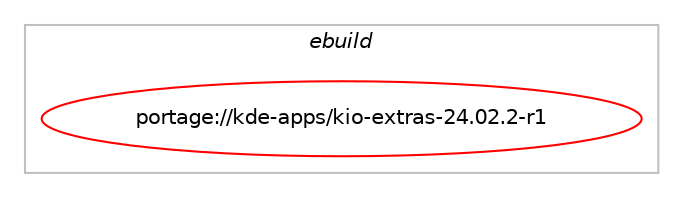 digraph prolog {

# *************
# Graph options
# *************

newrank=true;
concentrate=true;
compound=true;
graph [rankdir=LR,fontname=Helvetica,fontsize=10,ranksep=1.5];#, ranksep=2.5, nodesep=0.2];
edge  [arrowhead=vee];
node  [fontname=Helvetica,fontsize=10];

# **********
# The ebuild
# **********

subgraph cluster_leftcol {
color=gray;
label=<<i>ebuild</i>>;
id [label="portage://kde-apps/kio-extras-24.02.2-r1", color=red, width=4, href="../kde-apps/kio-extras-24.02.2-r1.svg"];
}

# ****************
# The dependencies
# ****************

subgraph cluster_midcol {
color=gray;
label=<<i>dependencies</i>>;
subgraph cluster_compile {
fillcolor="#eeeeee";
style=filled;
label=<<i>compile</i>>;
# *** BEGIN UNKNOWN DEPENDENCY TYPE (TODO) ***
# id -> equal(use_conditional_group(positive,X,portage://kde-apps/kio-extras-24.02.2-r1,[package_dependency(portage://kde-apps/kio-extras-24.02.2-r1,install,no,x11-libs,libX11,none,[,,],[],[]),package_dependency(portage://kde-apps/kio-extras-24.02.2-r1,install,no,x11-libs,libXcursor,none,[,,],[],[])]))
# *** END UNKNOWN DEPENDENCY TYPE (TODO) ***

# *** BEGIN UNKNOWN DEPENDENCY TYPE (TODO) ***
# id -> equal(use_conditional_group(positive,activities,portage://kde-apps/kio-extras-24.02.2-r1,[package_dependency(portage://kde-apps/kio-extras-24.02.2-r1,install,no,dev-qt,qtsql,greaterequal,[5.15.12,,,5.15.12],[slot(5)],[]),package_dependency(portage://kde-apps/kio-extras-24.02.2-r1,install,no,kde-plasma,plasma-activities,greaterequal,[5.115.0,,,5.115.0],[slot(5)],[]),package_dependency(portage://kde-apps/kio-extras-24.02.2-r1,install,no,kde-plasma,plasma-activities-stats,greaterequal,[5.115.0,,,5.115.0],[slot(5)],[])]))
# *** END UNKNOWN DEPENDENCY TYPE (TODO) ***

# *** BEGIN UNKNOWN DEPENDENCY TYPE (TODO) ***
# id -> equal(use_conditional_group(positive,ios,portage://kde-apps/kio-extras-24.02.2-r1,[package_dependency(portage://kde-apps/kio-extras-24.02.2-r1,install,no,app-pda,libimobiledevice,none,[,,],any_same_slot,[]),package_dependency(portage://kde-apps/kio-extras-24.02.2-r1,install,no,app-pda,libplist,none,[,,],any_same_slot,[])]))
# *** END UNKNOWN DEPENDENCY TYPE (TODO) ***

# *** BEGIN UNKNOWN DEPENDENCY TYPE (TODO) ***
# id -> equal(use_conditional_group(positive,mtp,portage://kde-apps/kio-extras-24.02.2-r1,[package_dependency(portage://kde-apps/kio-extras-24.02.2-r1,install,no,media-libs,libmtp,greaterequal,[1.1.16,,,1.1.16],any_same_slot,[])]))
# *** END UNKNOWN DEPENDENCY TYPE (TODO) ***

# *** BEGIN UNKNOWN DEPENDENCY TYPE (TODO) ***
# id -> equal(use_conditional_group(positive,nfs,portage://kde-apps/kio-extras-24.02.2-r1,[package_dependency(portage://kde-apps/kio-extras-24.02.2-r1,install,no,net-libs,libtirpc,none,[,,],any_same_slot,[])]))
# *** END UNKNOWN DEPENDENCY TYPE (TODO) ***

# *** BEGIN UNKNOWN DEPENDENCY TYPE (TODO) ***
# id -> equal(use_conditional_group(positive,openexr,portage://kde-apps/kio-extras-24.02.2-r1,[package_dependency(portage://kde-apps/kio-extras-24.02.2-r1,install,no,media-libs,openexr,none,[,,],any_same_slot,[])]))
# *** END UNKNOWN DEPENDENCY TYPE (TODO) ***

# *** BEGIN UNKNOWN DEPENDENCY TYPE (TODO) ***
# id -> equal(use_conditional_group(positive,phonon,portage://kde-apps/kio-extras-24.02.2-r1,[package_dependency(portage://kde-apps/kio-extras-24.02.2-r1,install,no,media-libs,phonon,greaterequal,[4.11.0,,,4.11.0],[],[use(enable(qt5),positive)])]))
# *** END UNKNOWN DEPENDENCY TYPE (TODO) ***

# *** BEGIN UNKNOWN DEPENDENCY TYPE (TODO) ***
# id -> equal(use_conditional_group(positive,samba,portage://kde-apps/kio-extras-24.02.2-r1,[package_dependency(portage://kde-apps/kio-extras-24.02.2-r1,install,no,net-fs,samba,none,[,,],[],[use(enable(client),none)]),package_dependency(portage://kde-apps/kio-extras-24.02.2-r1,install,no,net-libs,kdsoap,none,[,,],any_same_slot,[use(enable(qt5),positive)])]))
# *** END UNKNOWN DEPENDENCY TYPE (TODO) ***

# *** BEGIN UNKNOWN DEPENDENCY TYPE (TODO) ***
# id -> equal(use_conditional_group(positive,sftp,portage://kde-apps/kio-extras-24.02.2-r1,[package_dependency(portage://kde-apps/kio-extras-24.02.2-r1,install,no,net-libs,libssh,none,[,,],any_same_slot,[use(enable(sftp),none)])]))
# *** END UNKNOWN DEPENDENCY TYPE (TODO) ***

# *** BEGIN UNKNOWN DEPENDENCY TYPE (TODO) ***
# id -> equal(use_conditional_group(positive,taglib,portage://kde-apps/kio-extras-24.02.2-r1,[package_dependency(portage://kde-apps/kio-extras-24.02.2-r1,install,no,media-libs,taglib,greaterequal,[1.11.1,,,1.11.1],any_same_slot,[])]))
# *** END UNKNOWN DEPENDENCY TYPE (TODO) ***

# *** BEGIN UNKNOWN DEPENDENCY TYPE (TODO) ***
# id -> equal(use_conditional_group(positive,test,portage://kde-apps/kio-extras-24.02.2-r1,[package_dependency(portage://kde-apps/kio-extras-24.02.2-r1,install,no,dev-qt,qttest,none,[,,],[slot(5)],[])]))
# *** END UNKNOWN DEPENDENCY TYPE (TODO) ***

# *** BEGIN UNKNOWN DEPENDENCY TYPE (TODO) ***
# id -> equal(package_dependency(portage://kde-apps/kio-extras-24.02.2-r1,install,no,dev-qt,qtcore,none,[,,],[slot(5)],[]))
# *** END UNKNOWN DEPENDENCY TYPE (TODO) ***

# *** BEGIN UNKNOWN DEPENDENCY TYPE (TODO) ***
# id -> equal(package_dependency(portage://kde-apps/kio-extras-24.02.2-r1,install,no,dev-qt,qtdbus,greaterequal,[5.15.12,,,5.15.12],[slot(5)],[]))
# *** END UNKNOWN DEPENDENCY TYPE (TODO) ***

# *** BEGIN UNKNOWN DEPENDENCY TYPE (TODO) ***
# id -> equal(package_dependency(portage://kde-apps/kio-extras-24.02.2-r1,install,no,dev-qt,qtgui,greaterequal,[5.15.12,,,5.15.12],[slot(5)],[]))
# *** END UNKNOWN DEPENDENCY TYPE (TODO) ***

# *** BEGIN UNKNOWN DEPENDENCY TYPE (TODO) ***
# id -> equal(package_dependency(portage://kde-apps/kio-extras-24.02.2-r1,install,no,dev-qt,qtnetwork,greaterequal,[5.15.12,,,5.15.12],[slot(5)],[]))
# *** END UNKNOWN DEPENDENCY TYPE (TODO) ***

# *** BEGIN UNKNOWN DEPENDENCY TYPE (TODO) ***
# id -> equal(package_dependency(portage://kde-apps/kio-extras-24.02.2-r1,install,no,dev-qt,qtsvg,greaterequal,[5.15.12,,,5.15.12],[slot(5)],[]))
# *** END UNKNOWN DEPENDENCY TYPE (TODO) ***

# *** BEGIN UNKNOWN DEPENDENCY TYPE (TODO) ***
# id -> equal(package_dependency(portage://kde-apps/kio-extras-24.02.2-r1,install,no,dev-qt,qtwidgets,greaterequal,[5.15.12,,,5.15.12],[slot(5)],[]))
# *** END UNKNOWN DEPENDENCY TYPE (TODO) ***

# *** BEGIN UNKNOWN DEPENDENCY TYPE (TODO) ***
# id -> equal(package_dependency(portage://kde-apps/kio-extras-24.02.2-r1,install,no,dev-qt,qtxml,greaterequal,[5.15.12,,,5.15.12],[slot(5)],[]))
# *** END UNKNOWN DEPENDENCY TYPE (TODO) ***

# *** BEGIN UNKNOWN DEPENDENCY TYPE (TODO) ***
# id -> equal(package_dependency(portage://kde-apps/kio-extras-24.02.2-r1,install,no,kde-apps,libkexiv2,none,[,,],[slot(5)],[]))
# *** END UNKNOWN DEPENDENCY TYPE (TODO) ***

# *** BEGIN UNKNOWN DEPENDENCY TYPE (TODO) ***
# id -> equal(package_dependency(portage://kde-apps/kio-extras-24.02.2-r1,install,no,kde-frameworks,karchive,greaterequal,[5.115.0,,,5.115.0],[slot(5)],[]))
# *** END UNKNOWN DEPENDENCY TYPE (TODO) ***

# *** BEGIN UNKNOWN DEPENDENCY TYPE (TODO) ***
# id -> equal(package_dependency(portage://kde-apps/kio-extras-24.02.2-r1,install,no,kde-frameworks,kcodecs,greaterequal,[5.115.0,,,5.115.0],[slot(5)],[]))
# *** END UNKNOWN DEPENDENCY TYPE (TODO) ***

# *** BEGIN UNKNOWN DEPENDENCY TYPE (TODO) ***
# id -> equal(package_dependency(portage://kde-apps/kio-extras-24.02.2-r1,install,no,kde-frameworks,kconfig,greaterequal,[5.115.0,,,5.115.0],[slot(5)],[]))
# *** END UNKNOWN DEPENDENCY TYPE (TODO) ***

# *** BEGIN UNKNOWN DEPENDENCY TYPE (TODO) ***
# id -> equal(package_dependency(portage://kde-apps/kio-extras-24.02.2-r1,install,no,kde-frameworks,kconfigwidgets,greaterequal,[5.115.0,,,5.115.0],[slot(5)],[]))
# *** END UNKNOWN DEPENDENCY TYPE (TODO) ***

# *** BEGIN UNKNOWN DEPENDENCY TYPE (TODO) ***
# id -> equal(package_dependency(portage://kde-apps/kio-extras-24.02.2-r1,install,no,kde-frameworks,kcoreaddons,greaterequal,[5.115.0,,,5.115.0],[slot(5)],[]))
# *** END UNKNOWN DEPENDENCY TYPE (TODO) ***

# *** BEGIN UNKNOWN DEPENDENCY TYPE (TODO) ***
# id -> equal(package_dependency(portage://kde-apps/kio-extras-24.02.2-r1,install,no,kde-frameworks,kdbusaddons,greaterequal,[5.115.0,,,5.115.0],[slot(5)],[]))
# *** END UNKNOWN DEPENDENCY TYPE (TODO) ***

# *** BEGIN UNKNOWN DEPENDENCY TYPE (TODO) ***
# id -> equal(package_dependency(portage://kde-apps/kio-extras-24.02.2-r1,install,no,kde-frameworks,kdnssd,greaterequal,[5.115.0,,,5.115.0],[slot(5)],[]))
# *** END UNKNOWN DEPENDENCY TYPE (TODO) ***

# *** BEGIN UNKNOWN DEPENDENCY TYPE (TODO) ***
# id -> equal(package_dependency(portage://kde-apps/kio-extras-24.02.2-r1,install,no,kde-frameworks,kguiaddons,greaterequal,[5.115.0,,,5.115.0],[slot(5)],[]))
# *** END UNKNOWN DEPENDENCY TYPE (TODO) ***

# *** BEGIN UNKNOWN DEPENDENCY TYPE (TODO) ***
# id -> equal(package_dependency(portage://kde-apps/kio-extras-24.02.2-r1,install,no,kde-frameworks,ki18n,greaterequal,[5.115.0,,,5.115.0],[slot(5)],[]))
# *** END UNKNOWN DEPENDENCY TYPE (TODO) ***

# *** BEGIN UNKNOWN DEPENDENCY TYPE (TODO) ***
# id -> equal(package_dependency(portage://kde-apps/kio-extras-24.02.2-r1,install,no,kde-frameworks,kio,greaterequal,[5.115.0,,,5.115.0],[slot(5)],[]))
# *** END UNKNOWN DEPENDENCY TYPE (TODO) ***

# *** BEGIN UNKNOWN DEPENDENCY TYPE (TODO) ***
# id -> equal(package_dependency(portage://kde-apps/kio-extras-24.02.2-r1,install,no,kde-frameworks,kparts,greaterequal,[5.115.0,,,5.115.0],[slot(5)],[]))
# *** END UNKNOWN DEPENDENCY TYPE (TODO) ***

# *** BEGIN UNKNOWN DEPENDENCY TYPE (TODO) ***
# id -> equal(package_dependency(portage://kde-apps/kio-extras-24.02.2-r1,install,no,kde-frameworks,kservice,greaterequal,[5.115.0,,,5.115.0],[slot(5)],[]))
# *** END UNKNOWN DEPENDENCY TYPE (TODO) ***

# *** BEGIN UNKNOWN DEPENDENCY TYPE (TODO) ***
# id -> equal(package_dependency(portage://kde-apps/kio-extras-24.02.2-r1,install,no,kde-frameworks,kxmlgui,greaterequal,[5.115.0,,,5.115.0],[slot(5)],[]))
# *** END UNKNOWN DEPENDENCY TYPE (TODO) ***

# *** BEGIN UNKNOWN DEPENDENCY TYPE (TODO) ***
# id -> equal(package_dependency(portage://kde-apps/kio-extras-24.02.2-r1,install,no,kde-frameworks,solid,greaterequal,[5.115.0,,,5.115.0],[slot(5)],[]))
# *** END UNKNOWN DEPENDENCY TYPE (TODO) ***

# *** BEGIN UNKNOWN DEPENDENCY TYPE (TODO) ***
# id -> equal(package_dependency(portage://kde-apps/kio-extras-24.02.2-r1,install,no,kde-frameworks,syntax-highlighting,greaterequal,[5.115.0,,,5.115.0],[slot(5)],[]))
# *** END UNKNOWN DEPENDENCY TYPE (TODO) ***

}
subgraph cluster_compileandrun {
fillcolor="#eeeeee";
style=filled;
label=<<i>compile and run</i>>;
}
subgraph cluster_run {
fillcolor="#eeeeee";
style=filled;
label=<<i>run</i>>;
# *** BEGIN UNKNOWN DEPENDENCY TYPE (TODO) ***
# id -> equal(any_of_group([package_dependency(portage://kde-apps/kio-extras-24.02.2-r1,run,no,kde-frameworks,breeze-icons,none,[,,],any_different_slot,[]),package_dependency(portage://kde-apps/kio-extras-24.02.2-r1,run,no,kde-frameworks,oxygen-icons,none,[,,],any_different_slot,[])]))
# *** END UNKNOWN DEPENDENCY TYPE (TODO) ***

# *** BEGIN UNKNOWN DEPENDENCY TYPE (TODO) ***
# id -> equal(use_conditional_group(positive,X,portage://kde-apps/kio-extras-24.02.2-r1,[package_dependency(portage://kde-apps/kio-extras-24.02.2-r1,run,no,x11-libs,libX11,none,[,,],[],[]),package_dependency(portage://kde-apps/kio-extras-24.02.2-r1,run,no,x11-libs,libXcursor,none,[,,],[],[])]))
# *** END UNKNOWN DEPENDENCY TYPE (TODO) ***

# *** BEGIN UNKNOWN DEPENDENCY TYPE (TODO) ***
# id -> equal(use_conditional_group(positive,activities,portage://kde-apps/kio-extras-24.02.2-r1,[package_dependency(portage://kde-apps/kio-extras-24.02.2-r1,run,no,dev-qt,qtsql,greaterequal,[5.15.12,,,5.15.12],[slot(5)],[]),package_dependency(portage://kde-apps/kio-extras-24.02.2-r1,run,no,kde-plasma,plasma-activities,greaterequal,[5.115.0,,,5.115.0],[slot(5)],[]),package_dependency(portage://kde-apps/kio-extras-24.02.2-r1,run,no,kde-plasma,plasma-activities-stats,greaterequal,[5.115.0,,,5.115.0],[slot(5)],[])]))
# *** END UNKNOWN DEPENDENCY TYPE (TODO) ***

# *** BEGIN UNKNOWN DEPENDENCY TYPE (TODO) ***
# id -> equal(use_conditional_group(positive,ios,portage://kde-apps/kio-extras-24.02.2-r1,[package_dependency(portage://kde-apps/kio-extras-24.02.2-r1,run,no,app-pda,libimobiledevice,none,[,,],any_same_slot,[]),package_dependency(portage://kde-apps/kio-extras-24.02.2-r1,run,no,app-pda,libplist,none,[,,],any_same_slot,[])]))
# *** END UNKNOWN DEPENDENCY TYPE (TODO) ***

# *** BEGIN UNKNOWN DEPENDENCY TYPE (TODO) ***
# id -> equal(use_conditional_group(positive,kf6compat,portage://kde-apps/kio-extras-24.02.2-r1,[package_dependency(portage://kde-apps/kio-extras-24.02.2-r1,run,no,kde-apps,kio-extras,none,[,,],[slot(6)],[])]))
# *** END UNKNOWN DEPENDENCY TYPE (TODO) ***

# *** BEGIN UNKNOWN DEPENDENCY TYPE (TODO) ***
# id -> equal(use_conditional_group(positive,mtp,portage://kde-apps/kio-extras-24.02.2-r1,[package_dependency(portage://kde-apps/kio-extras-24.02.2-r1,run,no,media-libs,libmtp,greaterequal,[1.1.16,,,1.1.16],any_same_slot,[])]))
# *** END UNKNOWN DEPENDENCY TYPE (TODO) ***

# *** BEGIN UNKNOWN DEPENDENCY TYPE (TODO) ***
# id -> equal(use_conditional_group(positive,nfs,portage://kde-apps/kio-extras-24.02.2-r1,[package_dependency(portage://kde-apps/kio-extras-24.02.2-r1,run,no,net-libs,libtirpc,none,[,,],any_same_slot,[])]))
# *** END UNKNOWN DEPENDENCY TYPE (TODO) ***

# *** BEGIN UNKNOWN DEPENDENCY TYPE (TODO) ***
# id -> equal(use_conditional_group(positive,openexr,portage://kde-apps/kio-extras-24.02.2-r1,[package_dependency(portage://kde-apps/kio-extras-24.02.2-r1,run,no,media-libs,openexr,none,[,,],any_same_slot,[])]))
# *** END UNKNOWN DEPENDENCY TYPE (TODO) ***

# *** BEGIN UNKNOWN DEPENDENCY TYPE (TODO) ***
# id -> equal(use_conditional_group(positive,phonon,portage://kde-apps/kio-extras-24.02.2-r1,[package_dependency(portage://kde-apps/kio-extras-24.02.2-r1,run,no,media-libs,phonon,greaterequal,[4.11.0,,,4.11.0],[],[use(enable(qt5),positive)])]))
# *** END UNKNOWN DEPENDENCY TYPE (TODO) ***

# *** BEGIN UNKNOWN DEPENDENCY TYPE (TODO) ***
# id -> equal(use_conditional_group(positive,samba,portage://kde-apps/kio-extras-24.02.2-r1,[package_dependency(portage://kde-apps/kio-extras-24.02.2-r1,run,no,net-fs,samba,none,[,,],[],[use(enable(client),none)]),package_dependency(portage://kde-apps/kio-extras-24.02.2-r1,run,no,net-libs,kdsoap,none,[,,],any_same_slot,[use(enable(qt5),positive)])]))
# *** END UNKNOWN DEPENDENCY TYPE (TODO) ***

# *** BEGIN UNKNOWN DEPENDENCY TYPE (TODO) ***
# id -> equal(use_conditional_group(positive,sftp,portage://kde-apps/kio-extras-24.02.2-r1,[package_dependency(portage://kde-apps/kio-extras-24.02.2-r1,run,no,net-libs,libssh,none,[,,],any_same_slot,[use(enable(sftp),none)])]))
# *** END UNKNOWN DEPENDENCY TYPE (TODO) ***

# *** BEGIN UNKNOWN DEPENDENCY TYPE (TODO) ***
# id -> equal(use_conditional_group(positive,taglib,portage://kde-apps/kio-extras-24.02.2-r1,[package_dependency(portage://kde-apps/kio-extras-24.02.2-r1,run,no,media-libs,taglib,greaterequal,[1.11.1,,,1.11.1],any_same_slot,[])]))
# *** END UNKNOWN DEPENDENCY TYPE (TODO) ***

# *** BEGIN UNKNOWN DEPENDENCY TYPE (TODO) ***
# id -> equal(package_dependency(portage://kde-apps/kio-extras-24.02.2-r1,run,no,dev-qt,qtcore,none,[,,],[slot(5)],[]))
# *** END UNKNOWN DEPENDENCY TYPE (TODO) ***

# *** BEGIN UNKNOWN DEPENDENCY TYPE (TODO) ***
# id -> equal(package_dependency(portage://kde-apps/kio-extras-24.02.2-r1,run,no,dev-qt,qtdbus,greaterequal,[5.15.12,,,5.15.12],[slot(5)],[]))
# *** END UNKNOWN DEPENDENCY TYPE (TODO) ***

# *** BEGIN UNKNOWN DEPENDENCY TYPE (TODO) ***
# id -> equal(package_dependency(portage://kde-apps/kio-extras-24.02.2-r1,run,no,dev-qt,qtgui,greaterequal,[5.15.12,,,5.15.12],[slot(5)],[]))
# *** END UNKNOWN DEPENDENCY TYPE (TODO) ***

# *** BEGIN UNKNOWN DEPENDENCY TYPE (TODO) ***
# id -> equal(package_dependency(portage://kde-apps/kio-extras-24.02.2-r1,run,no,dev-qt,qtnetwork,greaterequal,[5.15.12,,,5.15.12],[slot(5)],[]))
# *** END UNKNOWN DEPENDENCY TYPE (TODO) ***

# *** BEGIN UNKNOWN DEPENDENCY TYPE (TODO) ***
# id -> equal(package_dependency(portage://kde-apps/kio-extras-24.02.2-r1,run,no,dev-qt,qtsvg,greaterequal,[5.15.12,,,5.15.12],[slot(5)],[]))
# *** END UNKNOWN DEPENDENCY TYPE (TODO) ***

# *** BEGIN UNKNOWN DEPENDENCY TYPE (TODO) ***
# id -> equal(package_dependency(portage://kde-apps/kio-extras-24.02.2-r1,run,no,dev-qt,qtwidgets,greaterequal,[5.15.12,,,5.15.12],[slot(5)],[]))
# *** END UNKNOWN DEPENDENCY TYPE (TODO) ***

# *** BEGIN UNKNOWN DEPENDENCY TYPE (TODO) ***
# id -> equal(package_dependency(portage://kde-apps/kio-extras-24.02.2-r1,run,no,dev-qt,qtxml,greaterequal,[5.15.12,,,5.15.12],[slot(5)],[]))
# *** END UNKNOWN DEPENDENCY TYPE (TODO) ***

# *** BEGIN UNKNOWN DEPENDENCY TYPE (TODO) ***
# id -> equal(package_dependency(portage://kde-apps/kio-extras-24.02.2-r1,run,no,kde-apps,libkexiv2,none,[,,],[slot(5)],[]))
# *** END UNKNOWN DEPENDENCY TYPE (TODO) ***

# *** BEGIN UNKNOWN DEPENDENCY TYPE (TODO) ***
# id -> equal(package_dependency(portage://kde-apps/kio-extras-24.02.2-r1,run,no,kde-frameworks,karchive,greaterequal,[5.115.0,,,5.115.0],[slot(5)],[]))
# *** END UNKNOWN DEPENDENCY TYPE (TODO) ***

# *** BEGIN UNKNOWN DEPENDENCY TYPE (TODO) ***
# id -> equal(package_dependency(portage://kde-apps/kio-extras-24.02.2-r1,run,no,kde-frameworks,kcodecs,greaterequal,[5.115.0,,,5.115.0],[slot(5)],[]))
# *** END UNKNOWN DEPENDENCY TYPE (TODO) ***

# *** BEGIN UNKNOWN DEPENDENCY TYPE (TODO) ***
# id -> equal(package_dependency(portage://kde-apps/kio-extras-24.02.2-r1,run,no,kde-frameworks,kconfig,greaterequal,[5.115.0,,,5.115.0],[slot(5)],[]))
# *** END UNKNOWN DEPENDENCY TYPE (TODO) ***

# *** BEGIN UNKNOWN DEPENDENCY TYPE (TODO) ***
# id -> equal(package_dependency(portage://kde-apps/kio-extras-24.02.2-r1,run,no,kde-frameworks,kconfigwidgets,greaterequal,[5.115.0,,,5.115.0],[slot(5)],[]))
# *** END UNKNOWN DEPENDENCY TYPE (TODO) ***

# *** BEGIN UNKNOWN DEPENDENCY TYPE (TODO) ***
# id -> equal(package_dependency(portage://kde-apps/kio-extras-24.02.2-r1,run,no,kde-frameworks,kcoreaddons,greaterequal,[5.115.0,,,5.115.0],[slot(5)],[]))
# *** END UNKNOWN DEPENDENCY TYPE (TODO) ***

# *** BEGIN UNKNOWN DEPENDENCY TYPE (TODO) ***
# id -> equal(package_dependency(portage://kde-apps/kio-extras-24.02.2-r1,run,no,kde-frameworks,kdbusaddons,greaterequal,[5.115.0,,,5.115.0],[slot(5)],[]))
# *** END UNKNOWN DEPENDENCY TYPE (TODO) ***

# *** BEGIN UNKNOWN DEPENDENCY TYPE (TODO) ***
# id -> equal(package_dependency(portage://kde-apps/kio-extras-24.02.2-r1,run,no,kde-frameworks,kded,greaterequal,[5.115.0,,,5.115.0],[slot(5)],[]))
# *** END UNKNOWN DEPENDENCY TYPE (TODO) ***

# *** BEGIN UNKNOWN DEPENDENCY TYPE (TODO) ***
# id -> equal(package_dependency(portage://kde-apps/kio-extras-24.02.2-r1,run,no,kde-frameworks,kdnssd,greaterequal,[5.115.0,,,5.115.0],[slot(5)],[]))
# *** END UNKNOWN DEPENDENCY TYPE (TODO) ***

# *** BEGIN UNKNOWN DEPENDENCY TYPE (TODO) ***
# id -> equal(package_dependency(portage://kde-apps/kio-extras-24.02.2-r1,run,no,kde-frameworks,kf-env,greaterequal,[4,,,4],[],[]))
# *** END UNKNOWN DEPENDENCY TYPE (TODO) ***

# *** BEGIN UNKNOWN DEPENDENCY TYPE (TODO) ***
# id -> equal(package_dependency(portage://kde-apps/kio-extras-24.02.2-r1,run,no,kde-frameworks,kguiaddons,greaterequal,[5.115.0,,,5.115.0],[slot(5)],[]))
# *** END UNKNOWN DEPENDENCY TYPE (TODO) ***

# *** BEGIN UNKNOWN DEPENDENCY TYPE (TODO) ***
# id -> equal(package_dependency(portage://kde-apps/kio-extras-24.02.2-r1,run,no,kde-frameworks,ki18n,greaterequal,[5.115.0,,,5.115.0],[slot(5)],[]))
# *** END UNKNOWN DEPENDENCY TYPE (TODO) ***

# *** BEGIN UNKNOWN DEPENDENCY TYPE (TODO) ***
# id -> equal(package_dependency(portage://kde-apps/kio-extras-24.02.2-r1,run,no,kde-frameworks,kio,greaterequal,[5.115.0,,,5.115.0],[slot(5)],[]))
# *** END UNKNOWN DEPENDENCY TYPE (TODO) ***

# *** BEGIN UNKNOWN DEPENDENCY TYPE (TODO) ***
# id -> equal(package_dependency(portage://kde-apps/kio-extras-24.02.2-r1,run,no,kde-frameworks,kparts,greaterequal,[5.115.0,,,5.115.0],[slot(5)],[]))
# *** END UNKNOWN DEPENDENCY TYPE (TODO) ***

# *** BEGIN UNKNOWN DEPENDENCY TYPE (TODO) ***
# id -> equal(package_dependency(portage://kde-apps/kio-extras-24.02.2-r1,run,no,kde-frameworks,kservice,greaterequal,[5.115.0,,,5.115.0],[slot(5)],[]))
# *** END UNKNOWN DEPENDENCY TYPE (TODO) ***

# *** BEGIN UNKNOWN DEPENDENCY TYPE (TODO) ***
# id -> equal(package_dependency(portage://kde-apps/kio-extras-24.02.2-r1,run,no,kde-frameworks,kxmlgui,greaterequal,[5.115.0,,,5.115.0],[slot(5)],[]))
# *** END UNKNOWN DEPENDENCY TYPE (TODO) ***

# *** BEGIN UNKNOWN DEPENDENCY TYPE (TODO) ***
# id -> equal(package_dependency(portage://kde-apps/kio-extras-24.02.2-r1,run,no,kde-frameworks,solid,greaterequal,[5.115.0,,,5.115.0],[slot(5)],[]))
# *** END UNKNOWN DEPENDENCY TYPE (TODO) ***

# *** BEGIN UNKNOWN DEPENDENCY TYPE (TODO) ***
# id -> equal(package_dependency(portage://kde-apps/kio-extras-24.02.2-r1,run,no,kde-frameworks,syntax-highlighting,greaterequal,[5.115.0,,,5.115.0],[slot(5)],[]))
# *** END UNKNOWN DEPENDENCY TYPE (TODO) ***

# *** BEGIN UNKNOWN DEPENDENCY TYPE (TODO) ***
# id -> equal(package_dependency(portage://kde-apps/kio-extras-24.02.2-r1,run,weak,kde-apps,kio-extras-kf5,none,[,,],[slot(5)],[]))
# *** END UNKNOWN DEPENDENCY TYPE (TODO) ***

}
}

# **************
# The candidates
# **************

subgraph cluster_choices {
rank=same;
color=gray;
label=<<i>candidates</i>>;

}

}
